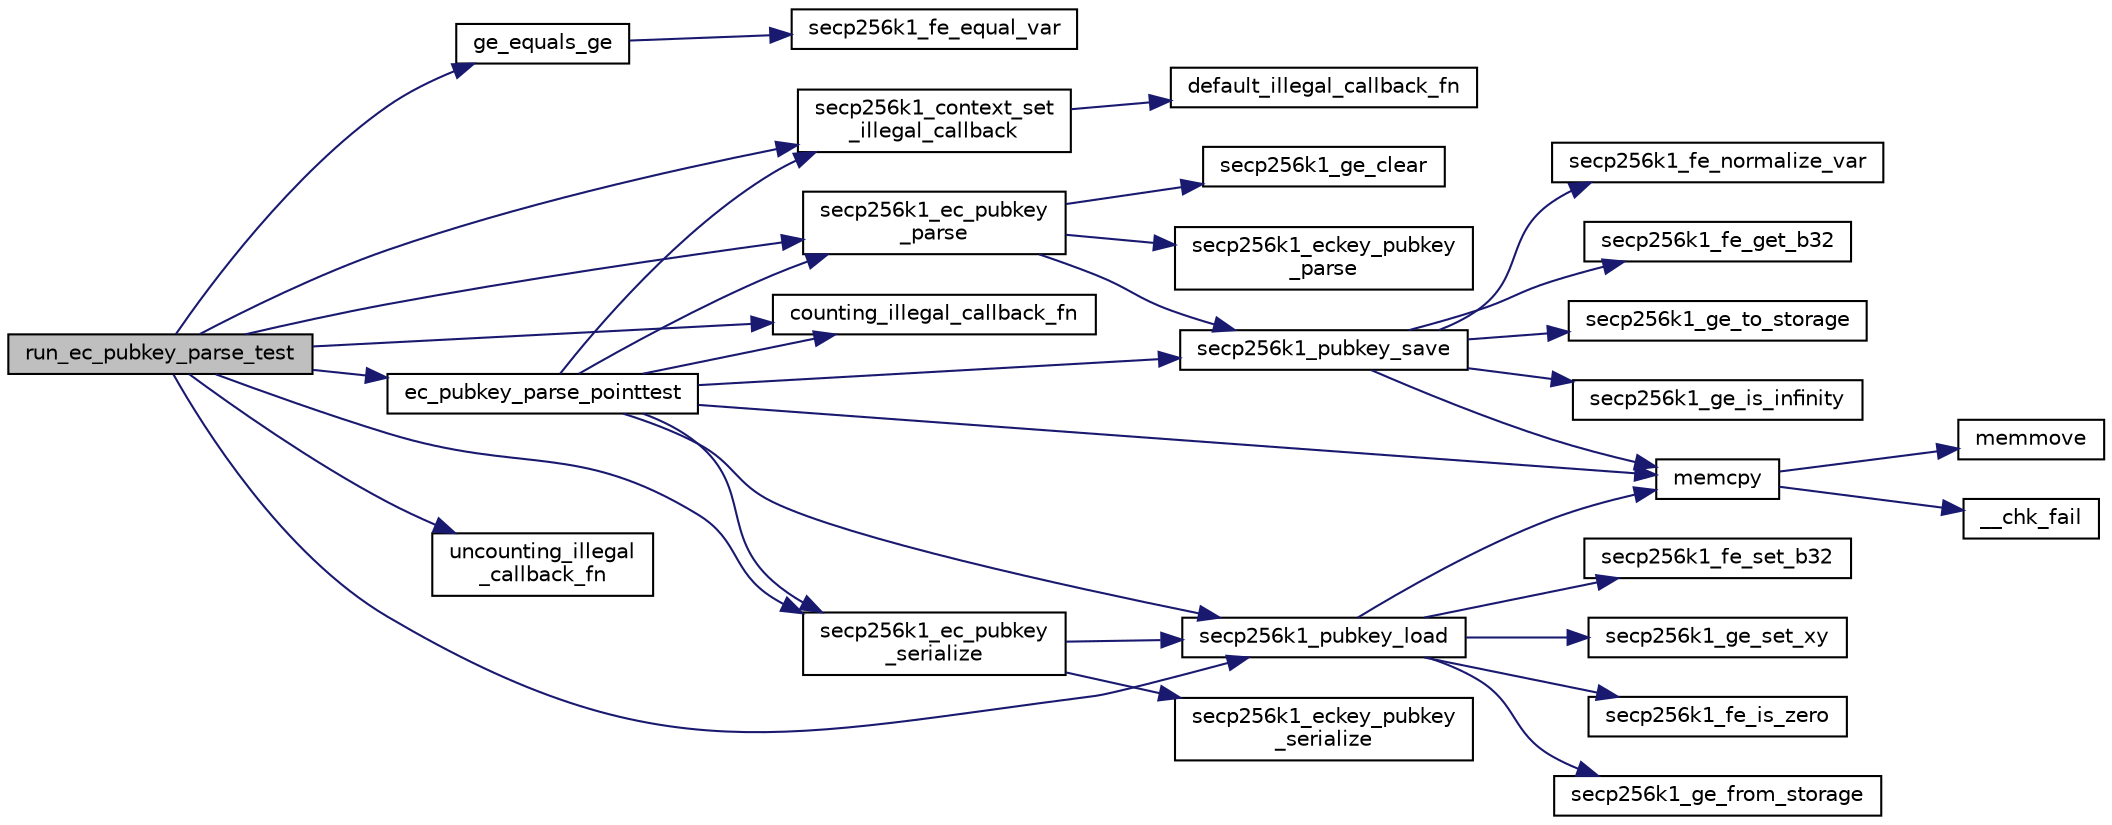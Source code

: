 digraph "run_ec_pubkey_parse_test"
{
  edge [fontname="Helvetica",fontsize="10",labelfontname="Helvetica",labelfontsize="10"];
  node [fontname="Helvetica",fontsize="10",shape=record];
  rankdir="LR";
  Node754 [label="run_ec_pubkey_parse_test",height=0.2,width=0.4,color="black", fillcolor="grey75", style="filled", fontcolor="black"];
  Node754 -> Node755 [color="midnightblue",fontsize="10",style="solid",fontname="Helvetica"];
  Node755 [label="secp256k1_context_set\l_illegal_callback",height=0.2,width=0.4,color="black", fillcolor="white", style="filled",URL="$d7/dd3/secp256k1_8h.html#a3ec29bece9974f9535337eb7d91b351c",tooltip="Set a callback function to be called when an illegal argument is passed to an API call..."];
  Node755 -> Node756 [color="midnightblue",fontsize="10",style="solid",fontname="Helvetica"];
  Node756 [label="default_illegal_callback_fn",height=0.2,width=0.4,color="black", fillcolor="white", style="filled",URL="$d1/d8c/secp256k1_8c.html#a66c010ece461590245c65fdd55390dbd"];
  Node754 -> Node757 [color="midnightblue",fontsize="10",style="solid",fontname="Helvetica"];
  Node757 [label="counting_illegal_callback_fn",height=0.2,width=0.4,color="black", fillcolor="white", style="filled",URL="$d5/d7f/tests_8c.html#aca891583e3aabfd8139ca28e7d12e28d"];
  Node754 -> Node758 [color="midnightblue",fontsize="10",style="solid",fontname="Helvetica"];
  Node758 [label="secp256k1_ec_pubkey\l_parse",height=0.2,width=0.4,color="black", fillcolor="white", style="filled",URL="$d7/dd3/secp256k1_8h.html#a4e5dc8952c9a7e791376505ef2023ca1",tooltip="Parse a variable-length public key into the pubkey object. "];
  Node758 -> Node759 [color="midnightblue",fontsize="10",style="solid",fontname="Helvetica"];
  Node759 [label="secp256k1_eckey_pubkey\l_parse",height=0.2,width=0.4,color="black", fillcolor="white", style="filled",URL="$da/dff/eckey_8h.html#ae0cdb1eef2dc770d70aac0ad50a35e9a"];
  Node758 -> Node760 [color="midnightblue",fontsize="10",style="solid",fontname="Helvetica"];
  Node760 [label="secp256k1_pubkey_save",height=0.2,width=0.4,color="black", fillcolor="white", style="filled",URL="$d1/d8c/secp256k1_8c.html#aa061c9c5c861017bef990e5c4653e0f4"];
  Node760 -> Node761 [color="midnightblue",fontsize="10",style="solid",fontname="Helvetica"];
  Node761 [label="secp256k1_ge_to_storage",height=0.2,width=0.4,color="black", fillcolor="white", style="filled",URL="$d9/dd1/group_8h.html#ad6499ae629f998e50d8614869ee3c67f",tooltip="Convert a group element to the storage type. "];
  Node760 -> Node762 [color="midnightblue",fontsize="10",style="solid",fontname="Helvetica"];
  Node762 [label="memcpy",height=0.2,width=0.4,color="black", fillcolor="white", style="filled",URL="$d5/d9f/glibc__compat_8cpp.html#a0f46826ab0466591e136db24394923cf"];
  Node762 -> Node763 [color="midnightblue",fontsize="10",style="solid",fontname="Helvetica"];
  Node763 [label="memmove",height=0.2,width=0.4,color="black", fillcolor="white", style="filled",URL="$d5/d9f/glibc__compat_8cpp.html#a9778d49e9029dd75bc53ecbbf9f5e9a1"];
  Node762 -> Node764 [color="midnightblue",fontsize="10",style="solid",fontname="Helvetica"];
  Node764 [label="__chk_fail",height=0.2,width=0.4,color="black", fillcolor="white", style="filled",URL="$d5/d9f/glibc__compat_8cpp.html#a424ac71631da5ada2976630ff67051d1"];
  Node760 -> Node765 [color="midnightblue",fontsize="10",style="solid",fontname="Helvetica"];
  Node765 [label="secp256k1_ge_is_infinity",height=0.2,width=0.4,color="black", fillcolor="white", style="filled",URL="$d9/dd1/group_8h.html#ac83592db46af97faf7ba9b9a39a1f6ff",tooltip="Check whether a group element is the point at infinity. "];
  Node760 -> Node766 [color="midnightblue",fontsize="10",style="solid",fontname="Helvetica"];
  Node766 [label="secp256k1_fe_normalize_var",height=0.2,width=0.4,color="black", fillcolor="white", style="filled",URL="$d5/d5a/field_8h.html#a2d45c987537eadb2923c93aa3af9db71",tooltip="Normalize a field element, without constant-time guarantee. "];
  Node760 -> Node767 [color="midnightblue",fontsize="10",style="solid",fontname="Helvetica"];
  Node767 [label="secp256k1_fe_get_b32",height=0.2,width=0.4,color="black", fillcolor="white", style="filled",URL="$d5/d5a/field_8h.html#abb1017649be14b9ac1823be3c573e542",tooltip="Convert a field element to a 32-byte big endian value. "];
  Node758 -> Node768 [color="midnightblue",fontsize="10",style="solid",fontname="Helvetica"];
  Node768 [label="secp256k1_ge_clear",height=0.2,width=0.4,color="black", fillcolor="white", style="filled",URL="$d9/dd1/group_8h.html#a34793cf48794f089bb28597d1a9f23b2",tooltip="Clear a secp256k1_ge to prevent leaking sensitive information. "];
  Node754 -> Node769 [color="midnightblue",fontsize="10",style="solid",fontname="Helvetica"];
  Node769 [label="secp256k1_pubkey_load",height=0.2,width=0.4,color="black", fillcolor="white", style="filled",URL="$d1/d8c/secp256k1_8c.html#a9966ec041e71010d1593ae2211ffb843"];
  Node769 -> Node762 [color="midnightblue",fontsize="10",style="solid",fontname="Helvetica"];
  Node769 -> Node770 [color="midnightblue",fontsize="10",style="solid",fontname="Helvetica"];
  Node770 [label="secp256k1_ge_from_storage",height=0.2,width=0.4,color="black", fillcolor="white", style="filled",URL="$d9/dd1/group_8h.html#a8c1e7f328284d9ba56404bb8d99bf765",tooltip="Convert a group element back from the storage type. "];
  Node769 -> Node771 [color="midnightblue",fontsize="10",style="solid",fontname="Helvetica"];
  Node771 [label="secp256k1_fe_set_b32",height=0.2,width=0.4,color="black", fillcolor="white", style="filled",URL="$d5/d5a/field_8h.html#a5c86a65052e3b135919c00fe2233a43d",tooltip="Set a field element equal to 32-byte big endian value. "];
  Node769 -> Node772 [color="midnightblue",fontsize="10",style="solid",fontname="Helvetica"];
  Node772 [label="secp256k1_ge_set_xy",height=0.2,width=0.4,color="black", fillcolor="white", style="filled",URL="$d9/dd1/group_8h.html#a34ab3d1a9a0a7ff0ed1cedff9db5f73c",tooltip="Set a group element equal to the point with given X and Y coordinates. "];
  Node769 -> Node773 [color="midnightblue",fontsize="10",style="solid",fontname="Helvetica"];
  Node773 [label="secp256k1_fe_is_zero",height=0.2,width=0.4,color="black", fillcolor="white", style="filled",URL="$d5/d5a/field_8h.html#a619ec4805df6cc54d70e6682ceebd098",tooltip="Verify whether a field element is zero. "];
  Node754 -> Node774 [color="midnightblue",fontsize="10",style="solid",fontname="Helvetica"];
  Node774 [label="ge_equals_ge",height=0.2,width=0.4,color="black", fillcolor="white", style="filled",URL="$d5/d7f/tests_8c.html#a6e3e2f3948ab2013a46f0a356f1057ae"];
  Node774 -> Node775 [color="midnightblue",fontsize="10",style="solid",fontname="Helvetica"];
  Node775 [label="secp256k1_fe_equal_var",height=0.2,width=0.4,color="black", fillcolor="white", style="filled",URL="$d5/d5a/field_8h.html#a16ab4d0dd8bcb5da1b888288063014f3",tooltip="Compare two field elements. "];
  Node754 -> Node776 [color="midnightblue",fontsize="10",style="solid",fontname="Helvetica"];
  Node776 [label="secp256k1_ec_pubkey\l_serialize",height=0.2,width=0.4,color="black", fillcolor="white", style="filled",URL="$d7/dd3/secp256k1_8h.html#a34977bf00322e510e881160c421836d7",tooltip="Serialize a pubkey object into a serialized byte sequence. "];
  Node776 -> Node769 [color="midnightblue",fontsize="10",style="solid",fontname="Helvetica"];
  Node776 -> Node777 [color="midnightblue",fontsize="10",style="solid",fontname="Helvetica"];
  Node777 [label="secp256k1_eckey_pubkey\l_serialize",height=0.2,width=0.4,color="black", fillcolor="white", style="filled",URL="$da/dff/eckey_8h.html#ae1f52342d70928f16c8e606da59e6aa6"];
  Node754 -> Node778 [color="midnightblue",fontsize="10",style="solid",fontname="Helvetica"];
  Node778 [label="uncounting_illegal\l_callback_fn",height=0.2,width=0.4,color="black", fillcolor="white", style="filled",URL="$d5/d7f/tests_8c.html#acd831563a1c9edb9b7be83b206b51e4b"];
  Node754 -> Node779 [color="midnightblue",fontsize="10",style="solid",fontname="Helvetica"];
  Node779 [label="ec_pubkey_parse_pointtest",height=0.2,width=0.4,color="black", fillcolor="white", style="filled",URL="$d5/d7f/tests_8c.html#ab33610b81949f135f12a8f2aab3dc192"];
  Node779 -> Node755 [color="midnightblue",fontsize="10",style="solid",fontname="Helvetica"];
  Node779 -> Node757 [color="midnightblue",fontsize="10",style="solid",fontname="Helvetica"];
  Node779 -> Node762 [color="midnightblue",fontsize="10",style="solid",fontname="Helvetica"];
  Node779 -> Node758 [color="midnightblue",fontsize="10",style="solid",fontname="Helvetica"];
  Node779 -> Node776 [color="midnightblue",fontsize="10",style="solid",fontname="Helvetica"];
  Node779 -> Node769 [color="midnightblue",fontsize="10",style="solid",fontname="Helvetica"];
  Node779 -> Node760 [color="midnightblue",fontsize="10",style="solid",fontname="Helvetica"];
}
